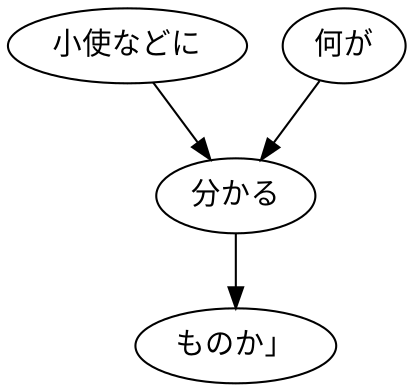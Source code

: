 digraph graph5175 {
	node0 [label="小使などに"];
	node1 [label="何が"];
	node2 [label="分かる"];
	node3 [label="ものか」"];
	node0 -> node2;
	node1 -> node2;
	node2 -> node3;
}
